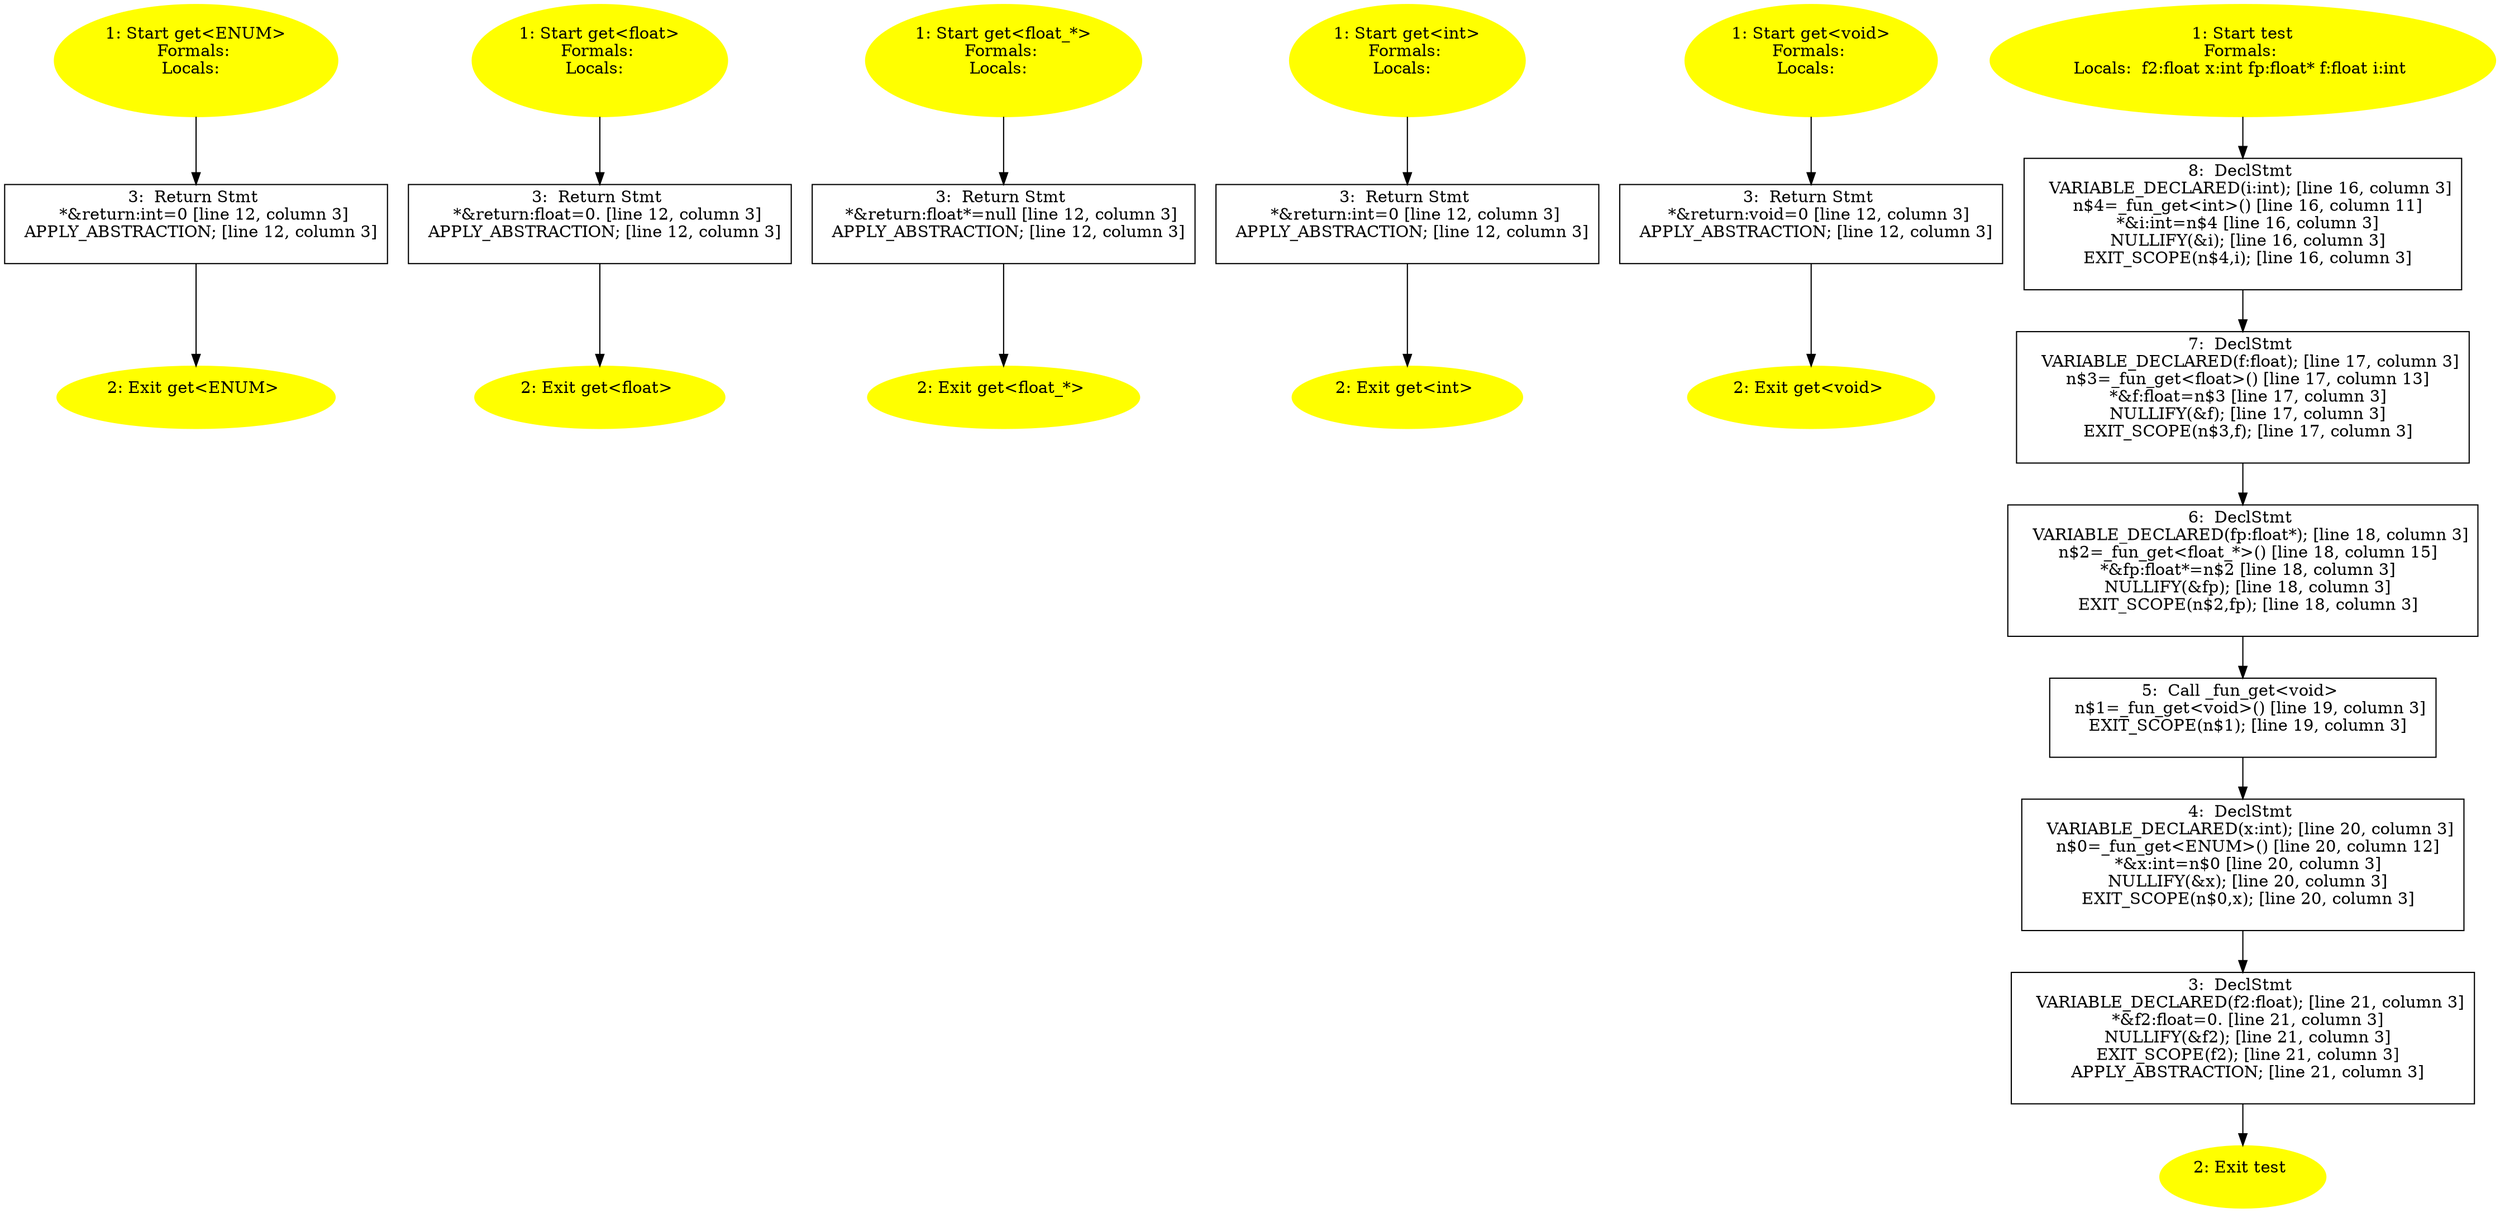 /* @generated */
digraph cfg {
"get<ENUM>#8194971217283422499.150bc0995c110083a73c0ededcfe6d76_1" [label="1: Start get<ENUM>\nFormals: \nLocals:  \n  " color=yellow style=filled]
	

	 "get<ENUM>#8194971217283422499.150bc0995c110083a73c0ededcfe6d76_1" -> "get<ENUM>#8194971217283422499.150bc0995c110083a73c0ededcfe6d76_3" ;
"get<ENUM>#8194971217283422499.150bc0995c110083a73c0ededcfe6d76_2" [label="2: Exit get<ENUM> \n  " color=yellow style=filled]
	

"get<ENUM>#8194971217283422499.150bc0995c110083a73c0ededcfe6d76_3" [label="3:  Return Stmt \n   *&return:int=0 [line 12, column 3]\n  APPLY_ABSTRACTION; [line 12, column 3]\n " shape="box"]
	

	 "get<ENUM>#8194971217283422499.150bc0995c110083a73c0ededcfe6d76_3" -> "get<ENUM>#8194971217283422499.150bc0995c110083a73c0ededcfe6d76_2" ;
"get<float>#13747618516057362976.2fec1fe1de6ac1c3fae6ec84a1ffd2b5_1" [label="1: Start get<float>\nFormals: \nLocals:  \n  " color=yellow style=filled]
	

	 "get<float>#13747618516057362976.2fec1fe1de6ac1c3fae6ec84a1ffd2b5_1" -> "get<float>#13747618516057362976.2fec1fe1de6ac1c3fae6ec84a1ffd2b5_3" ;
"get<float>#13747618516057362976.2fec1fe1de6ac1c3fae6ec84a1ffd2b5_2" [label="2: Exit get<float> \n  " color=yellow style=filled]
	

"get<float>#13747618516057362976.2fec1fe1de6ac1c3fae6ec84a1ffd2b5_3" [label="3:  Return Stmt \n   *&return:float=0. [line 12, column 3]\n  APPLY_ABSTRACTION; [line 12, column 3]\n " shape="box"]
	

	 "get<float>#13747618516057362976.2fec1fe1de6ac1c3fae6ec84a1ffd2b5_3" -> "get<float>#13747618516057362976.2fec1fe1de6ac1c3fae6ec84a1ffd2b5_2" ;
"get<float_*>#2842478093973053540.94b60b146800ad29688a426dfa5aaafe_1" [label="1: Start get<float_*>\nFormals: \nLocals:  \n  " color=yellow style=filled]
	

	 "get<float_*>#2842478093973053540.94b60b146800ad29688a426dfa5aaafe_1" -> "get<float_*>#2842478093973053540.94b60b146800ad29688a426dfa5aaafe_3" ;
"get<float_*>#2842478093973053540.94b60b146800ad29688a426dfa5aaafe_2" [label="2: Exit get<float_*> \n  " color=yellow style=filled]
	

"get<float_*>#2842478093973053540.94b60b146800ad29688a426dfa5aaafe_3" [label="3:  Return Stmt \n   *&return:float*=null [line 12, column 3]\n  APPLY_ABSTRACTION; [line 12, column 3]\n " shape="box"]
	

	 "get<float_*>#2842478093973053540.94b60b146800ad29688a426dfa5aaafe_3" -> "get<float_*>#2842478093973053540.94b60b146800ad29688a426dfa5aaafe_2" ;
"get<int>#2877167444606952489.51207fd4e308b488877945d48484f2bc_1" [label="1: Start get<int>\nFormals: \nLocals:  \n  " color=yellow style=filled]
	

	 "get<int>#2877167444606952489.51207fd4e308b488877945d48484f2bc_1" -> "get<int>#2877167444606952489.51207fd4e308b488877945d48484f2bc_3" ;
"get<int>#2877167444606952489.51207fd4e308b488877945d48484f2bc_2" [label="2: Exit get<int> \n  " color=yellow style=filled]
	

"get<int>#2877167444606952489.51207fd4e308b488877945d48484f2bc_3" [label="3:  Return Stmt \n   *&return:int=0 [line 12, column 3]\n  APPLY_ABSTRACTION; [line 12, column 3]\n " shape="box"]
	

	 "get<int>#2877167444606952489.51207fd4e308b488877945d48484f2bc_3" -> "get<int>#2877167444606952489.51207fd4e308b488877945d48484f2bc_2" ;
"get<void>#8296845500290212976.bb4a1c12bef114b00039399debc79878_1" [label="1: Start get<void>\nFormals: \nLocals:  \n  " color=yellow style=filled]
	

	 "get<void>#8296845500290212976.bb4a1c12bef114b00039399debc79878_1" -> "get<void>#8296845500290212976.bb4a1c12bef114b00039399debc79878_3" ;
"get<void>#8296845500290212976.bb4a1c12bef114b00039399debc79878_2" [label="2: Exit get<void> \n  " color=yellow style=filled]
	

"get<void>#8296845500290212976.bb4a1c12bef114b00039399debc79878_3" [label="3:  Return Stmt \n   *&return:void=0 [line 12, column 3]\n  APPLY_ABSTRACTION; [line 12, column 3]\n " shape="box"]
	

	 "get<void>#8296845500290212976.bb4a1c12bef114b00039399debc79878_3" -> "get<void>#8296845500290212976.bb4a1c12bef114b00039399debc79878_2" ;
"test#18241244337164948030.afc14f193ad97442f67ac7183be789bc_1" [label="1: Start test\nFormals: \nLocals:  f2:float x:int fp:float* f:float i:int \n  " color=yellow style=filled]
	

	 "test#18241244337164948030.afc14f193ad97442f67ac7183be789bc_1" -> "test#18241244337164948030.afc14f193ad97442f67ac7183be789bc_8" ;
"test#18241244337164948030.afc14f193ad97442f67ac7183be789bc_2" [label="2: Exit test \n  " color=yellow style=filled]
	

"test#18241244337164948030.afc14f193ad97442f67ac7183be789bc_3" [label="3:  DeclStmt \n   VARIABLE_DECLARED(f2:float); [line 21, column 3]\n  *&f2:float=0. [line 21, column 3]\n  NULLIFY(&f2); [line 21, column 3]\n  EXIT_SCOPE(f2); [line 21, column 3]\n  APPLY_ABSTRACTION; [line 21, column 3]\n " shape="box"]
	

	 "test#18241244337164948030.afc14f193ad97442f67ac7183be789bc_3" -> "test#18241244337164948030.afc14f193ad97442f67ac7183be789bc_2" ;
"test#18241244337164948030.afc14f193ad97442f67ac7183be789bc_4" [label="4:  DeclStmt \n   VARIABLE_DECLARED(x:int); [line 20, column 3]\n  n$0=_fun_get<ENUM>() [line 20, column 12]\n  *&x:int=n$0 [line 20, column 3]\n  NULLIFY(&x); [line 20, column 3]\n  EXIT_SCOPE(n$0,x); [line 20, column 3]\n " shape="box"]
	

	 "test#18241244337164948030.afc14f193ad97442f67ac7183be789bc_4" -> "test#18241244337164948030.afc14f193ad97442f67ac7183be789bc_3" ;
"test#18241244337164948030.afc14f193ad97442f67ac7183be789bc_5" [label="5:  Call _fun_get<void> \n   n$1=_fun_get<void>() [line 19, column 3]\n  EXIT_SCOPE(n$1); [line 19, column 3]\n " shape="box"]
	

	 "test#18241244337164948030.afc14f193ad97442f67ac7183be789bc_5" -> "test#18241244337164948030.afc14f193ad97442f67ac7183be789bc_4" ;
"test#18241244337164948030.afc14f193ad97442f67ac7183be789bc_6" [label="6:  DeclStmt \n   VARIABLE_DECLARED(fp:float*); [line 18, column 3]\n  n$2=_fun_get<float_*>() [line 18, column 15]\n  *&fp:float*=n$2 [line 18, column 3]\n  NULLIFY(&fp); [line 18, column 3]\n  EXIT_SCOPE(n$2,fp); [line 18, column 3]\n " shape="box"]
	

	 "test#18241244337164948030.afc14f193ad97442f67ac7183be789bc_6" -> "test#18241244337164948030.afc14f193ad97442f67ac7183be789bc_5" ;
"test#18241244337164948030.afc14f193ad97442f67ac7183be789bc_7" [label="7:  DeclStmt \n   VARIABLE_DECLARED(f:float); [line 17, column 3]\n  n$3=_fun_get<float>() [line 17, column 13]\n  *&f:float=n$3 [line 17, column 3]\n  NULLIFY(&f); [line 17, column 3]\n  EXIT_SCOPE(n$3,f); [line 17, column 3]\n " shape="box"]
	

	 "test#18241244337164948030.afc14f193ad97442f67ac7183be789bc_7" -> "test#18241244337164948030.afc14f193ad97442f67ac7183be789bc_6" ;
"test#18241244337164948030.afc14f193ad97442f67ac7183be789bc_8" [label="8:  DeclStmt \n   VARIABLE_DECLARED(i:int); [line 16, column 3]\n  n$4=_fun_get<int>() [line 16, column 11]\n  *&i:int=n$4 [line 16, column 3]\n  NULLIFY(&i); [line 16, column 3]\n  EXIT_SCOPE(n$4,i); [line 16, column 3]\n " shape="box"]
	

	 "test#18241244337164948030.afc14f193ad97442f67ac7183be789bc_8" -> "test#18241244337164948030.afc14f193ad97442f67ac7183be789bc_7" ;
}
